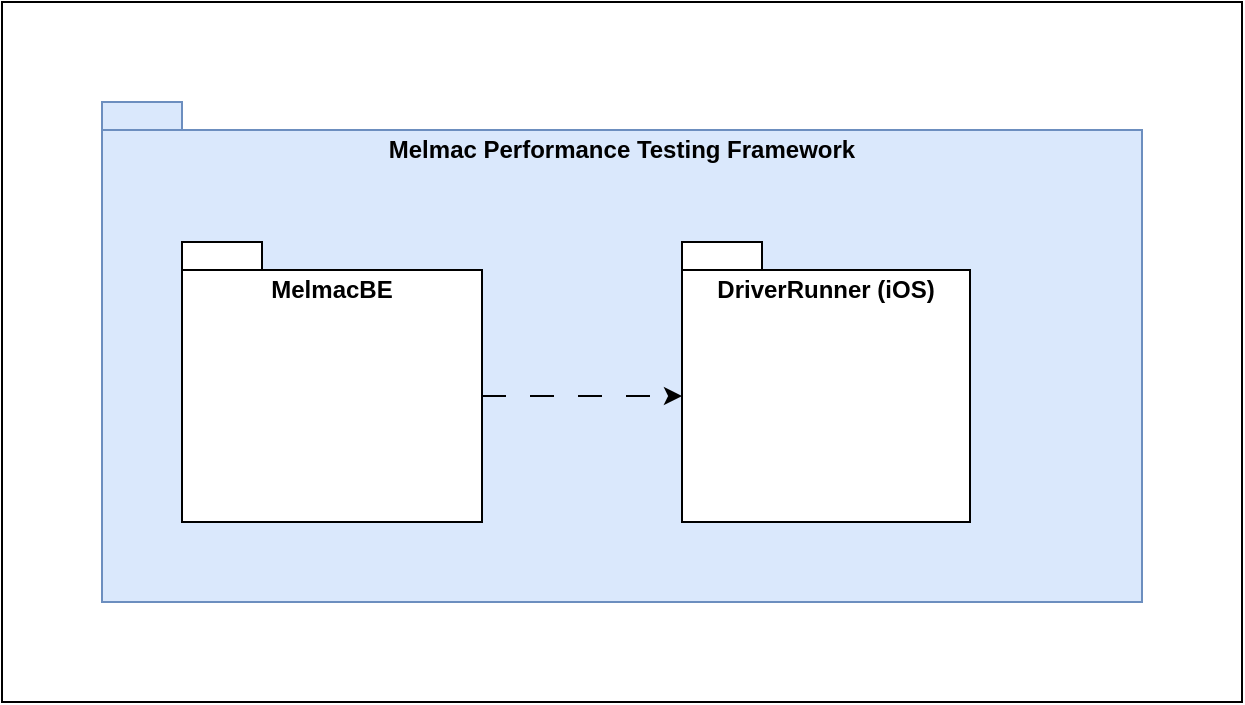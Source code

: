 <mxfile>
    <diagram name="Página-1" id="H5xfOcXILhlzlC3MEp8S">
        <mxGraphModel dx="863" dy="867" grid="1" gridSize="10" guides="1" tooltips="1" connect="1" arrows="1" fold="1" page="1" pageScale="1" pageWidth="827" pageHeight="1169" math="0" shadow="0">
            <root>
                <mxCell id="0"/>
                <mxCell id="1" parent="0"/>
                <mxCell id="23" value="" style="rounded=0;whiteSpace=wrap;html=1;" parent="1" vertex="1">
                    <mxGeometry x="140" y="80" width="620" height="350" as="geometry"/>
                </mxCell>
                <mxCell id="KfgiDUAFI2g06yitJ3mN-1" value="Melmac Performance Testing Framework" style="shape=folder;fontStyle=1;spacingTop=10;tabWidth=40;tabHeight=14;tabPosition=left;html=1;whiteSpace=wrap;align=center;verticalAlign=top;fillColor=#dae8fc;strokeColor=#6c8ebf;" parent="1" vertex="1">
                    <mxGeometry x="190" y="130" width="520" height="250" as="geometry"/>
                </mxCell>
                <mxCell id="7" style="edgeStyle=none;html=1;entryX=0;entryY=0;entryDx=0;entryDy=77;entryPerimeter=0;exitX=0;exitY=0;exitDx=150;exitDy=77;exitPerimeter=0;strokeColor=default;dashed=1;dashPattern=12 12;" parent="1" source="3" target="5" edge="1">
                    <mxGeometry relative="1" as="geometry">
                        <Array as="points"/>
                    </mxGeometry>
                </mxCell>
                <mxCell id="3" value="MelmacBE" style="shape=folder;fontStyle=1;spacingTop=10;tabWidth=40;tabHeight=14;tabPosition=left;html=1;whiteSpace=wrap;verticalAlign=top;" parent="1" vertex="1">
                    <mxGeometry x="230" y="200" width="150" height="140" as="geometry"/>
                </mxCell>
                <mxCell id="5" value="DriverRunner (iOS)" style="shape=folder;fontStyle=1;spacingTop=10;tabWidth=40;tabHeight=14;tabPosition=left;html=1;whiteSpace=wrap;verticalAlign=top;" parent="1" vertex="1">
                    <mxGeometry x="480" y="200" width="144" height="140" as="geometry"/>
                </mxCell>
                <mxCell id="18" value="Untitled Layer" parent="0"/>
                <mxCell id="11" value="Untitled Layer" parent="0"/>
            </root>
        </mxGraphModel>
    </diagram>
</mxfile>